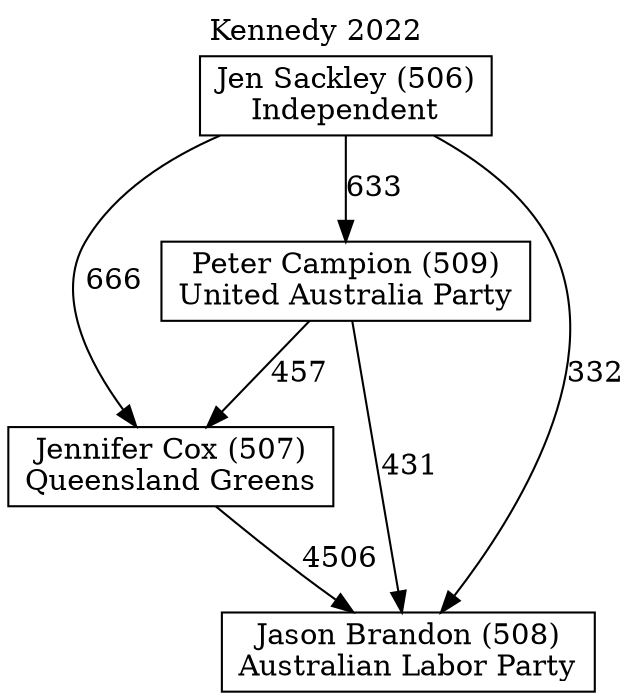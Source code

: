 // House preference flow
digraph "Jason Brandon (508)_Kennedy_2022" {
	graph [label="Kennedy 2022" labelloc=t mclimit=10]
	node [shape=box]
	"Jen Sackley (506)" [label="Jen Sackley (506)
Independent"]
	"Jennifer Cox (507)" [label="Jennifer Cox (507)
Queensland Greens"]
	"Peter Campion (509)" [label="Peter Campion (509)
United Australia Party"]
	"Jason Brandon (508)" [label="Jason Brandon (508)
Australian Labor Party"]
	"Peter Campion (509)" -> "Jennifer Cox (507)" [label=457]
	"Jen Sackley (506)" -> "Jennifer Cox (507)" [label=666]
	"Jen Sackley (506)" -> "Peter Campion (509)" [label=633]
	"Jennifer Cox (507)" -> "Jason Brandon (508)" [label=4506]
	"Peter Campion (509)" -> "Jason Brandon (508)" [label=431]
	"Jen Sackley (506)" -> "Jason Brandon (508)" [label=332]
}
